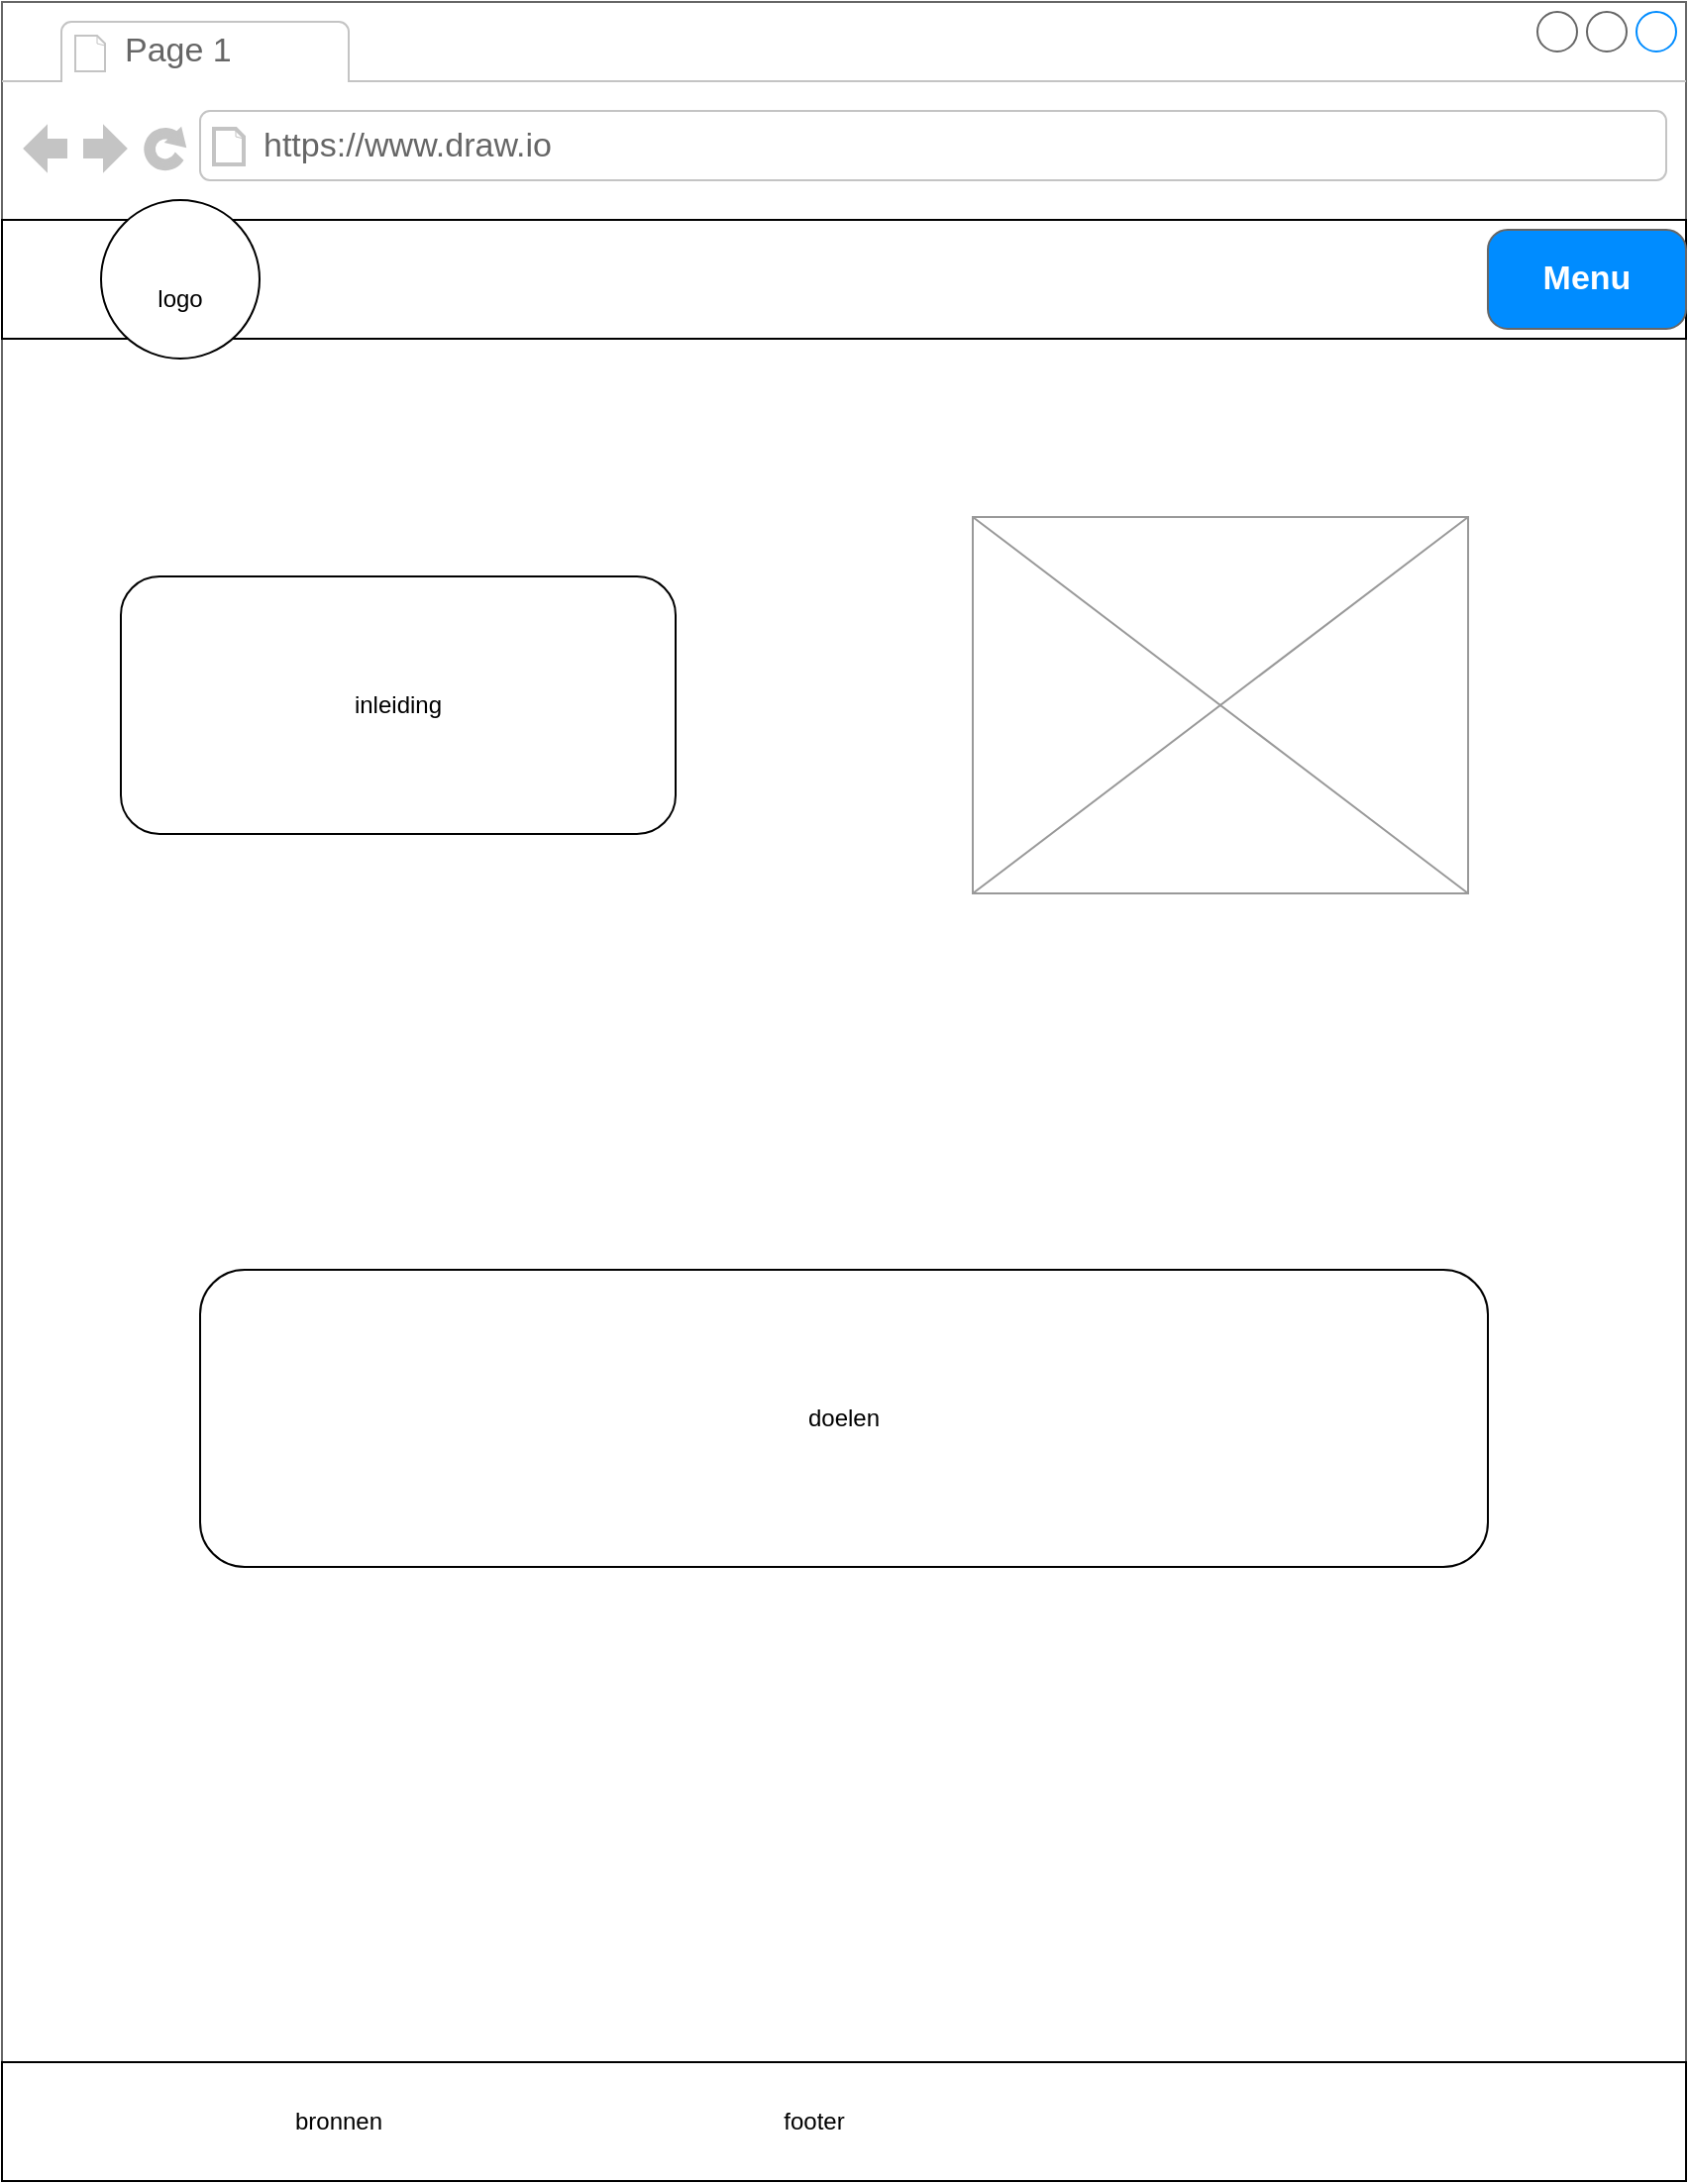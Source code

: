<mxfile version="20.8.10" type="github" pages="9">
  <diagram id="Pzr_eY6TAFjXS6eN8rMG" name="Index">
    <mxGraphModel dx="1050" dy="619" grid="1" gridSize="10" guides="1" tooltips="1" connect="1" arrows="1" fold="1" page="1" pageScale="1" pageWidth="850" pageHeight="1100" math="0" shadow="0">
      <root>
        <mxCell id="0" />
        <mxCell id="1" parent="0" />
        <mxCell id="2tMLCXLgGtxhxscsT99i-2" value="" style="strokeWidth=1;shadow=0;dashed=0;align=center;html=1;shape=mxgraph.mockup.containers.browserWindow;rSize=0;strokeColor=#666666;strokeColor2=#008cff;strokeColor3=#c4c4c4;mainText=,;recursiveResize=0;" parent="1" vertex="1">
          <mxGeometry width="850" height="1100" as="geometry" />
        </mxCell>
        <mxCell id="2tMLCXLgGtxhxscsT99i-3" value="Page 1" style="strokeWidth=1;shadow=0;dashed=0;align=center;html=1;shape=mxgraph.mockup.containers.anchor;fontSize=17;fontColor=#666666;align=left;" parent="2tMLCXLgGtxhxscsT99i-2" vertex="1">
          <mxGeometry x="60" y="12" width="110" height="26" as="geometry" />
        </mxCell>
        <mxCell id="2tMLCXLgGtxhxscsT99i-4" value="https://www.draw.io" style="strokeWidth=1;shadow=0;dashed=0;align=center;html=1;shape=mxgraph.mockup.containers.anchor;rSize=0;fontSize=17;fontColor=#666666;align=left;" parent="2tMLCXLgGtxhxscsT99i-2" vertex="1">
          <mxGeometry x="130" y="60" width="250" height="26" as="geometry" />
        </mxCell>
        <mxCell id="2tMLCXLgGtxhxscsT99i-5" value="" style="verticalLabelPosition=bottom;shadow=0;dashed=0;align=center;html=1;verticalAlign=top;strokeWidth=1;shape=mxgraph.mockup.graphics.simpleIcon;strokeColor=#999999;" parent="2tMLCXLgGtxhxscsT99i-2" vertex="1">
          <mxGeometry x="490" y="260" width="250" height="190" as="geometry" />
        </mxCell>
        <mxCell id="2tMLCXLgGtxhxscsT99i-6" value="" style="rounded=1;whiteSpace=wrap;html=1;" parent="2tMLCXLgGtxhxscsT99i-2" vertex="1">
          <mxGeometry x="60" y="290" width="280" height="130" as="geometry" />
        </mxCell>
        <mxCell id="2tMLCXLgGtxhxscsT99i-7" value="inleiding" style="text;html=1;strokeColor=none;fillColor=none;align=center;verticalAlign=middle;whiteSpace=wrap;rounded=0;" parent="2tMLCXLgGtxhxscsT99i-2" vertex="1">
          <mxGeometry x="170" y="340" width="60" height="30" as="geometry" />
        </mxCell>
        <mxCell id="8a8pJDri5mesPNwX4qfL-1" value="" style="rounded=1;whiteSpace=wrap;html=1;" parent="2tMLCXLgGtxhxscsT99i-2" vertex="1">
          <mxGeometry x="100" y="640" width="650" height="150" as="geometry" />
        </mxCell>
        <mxCell id="8a8pJDri5mesPNwX4qfL-2" value="doelen" style="text;html=1;strokeColor=none;fillColor=none;align=center;verticalAlign=middle;whiteSpace=wrap;rounded=0;" parent="2tMLCXLgGtxhxscsT99i-2" vertex="1">
          <mxGeometry x="395" y="700" width="60" height="30" as="geometry" />
        </mxCell>
        <mxCell id="nn7Re_Iby2uE4J1eIDlI-2" value="" style="rounded=0;whiteSpace=wrap;html=1;" parent="2tMLCXLgGtxhxscsT99i-2" vertex="1">
          <mxGeometry y="110" width="850" height="60" as="geometry" />
        </mxCell>
        <mxCell id="2tMLCXLgGtxhxscsT99i-8" value="Menu" style="strokeWidth=1;shadow=0;dashed=0;align=center;html=1;shape=mxgraph.mockup.buttons.button;strokeColor=#666666;fontColor=#ffffff;mainText=;buttonStyle=round;fontSize=17;fontStyle=1;fillColor=#008cff;whiteSpace=wrap;" parent="2tMLCXLgGtxhxscsT99i-2" vertex="1">
          <mxGeometry x="750" y="115" width="100" height="50" as="geometry" />
        </mxCell>
        <mxCell id="nn7Re_Iby2uE4J1eIDlI-3" value="" style="ellipse;whiteSpace=wrap;html=1;" parent="2tMLCXLgGtxhxscsT99i-2" vertex="1">
          <mxGeometry x="50" y="100" width="80" height="80" as="geometry" />
        </mxCell>
        <mxCell id="nn7Re_Iby2uE4J1eIDlI-4" value="logo" style="text;html=1;strokeColor=none;fillColor=none;align=center;verticalAlign=middle;whiteSpace=wrap;rounded=0;" parent="2tMLCXLgGtxhxscsT99i-2" vertex="1">
          <mxGeometry x="60" y="135" width="60" height="30" as="geometry" />
        </mxCell>
        <mxCell id="BaTERCgEul8pDrhWD7RB-1" value="" style="rounded=0;whiteSpace=wrap;html=1;" parent="1" vertex="1">
          <mxGeometry y="1040" width="850" height="60" as="geometry" />
        </mxCell>
        <mxCell id="BaTERCgEul8pDrhWD7RB-2" value="footer" style="text;html=1;strokeColor=none;fillColor=none;align=center;verticalAlign=middle;whiteSpace=wrap;rounded=0;" parent="1" vertex="1">
          <mxGeometry x="380" y="1055" width="60" height="30" as="geometry" />
        </mxCell>
        <mxCell id="G6WvPUqqgKdfgfwX8v86-1" value="bronnen" style="text;html=1;strokeColor=none;fillColor=none;align=center;verticalAlign=middle;whiteSpace=wrap;rounded=0;" parent="1" vertex="1">
          <mxGeometry x="140" y="1055" width="60" height="30" as="geometry" />
        </mxCell>
      </root>
    </mxGraphModel>
  </diagram>
  <diagram id="-AiWZFtvpDEUgI35Vn-Z" name="Contact">
    <mxGraphModel dx="1050" dy="619" grid="1" gridSize="10" guides="1" tooltips="1" connect="1" arrows="1" fold="1" page="1" pageScale="1" pageWidth="850" pageHeight="1100" math="0" shadow="0">
      <root>
        <mxCell id="0" />
        <mxCell id="1" parent="0" />
        <mxCell id="u20uxReFybK0yfaZ11ju-1" value="" style="strokeWidth=1;shadow=0;dashed=0;align=center;html=1;shape=mxgraph.mockup.containers.browserWindow;rSize=0;strokeColor=#666666;strokeColor2=#008cff;strokeColor3=#c4c4c4;mainText=,;recursiveResize=0;" parent="1" vertex="1">
          <mxGeometry width="850" height="1100" as="geometry" />
        </mxCell>
        <mxCell id="u20uxReFybK0yfaZ11ju-2" value="Page 1" style="strokeWidth=1;shadow=0;dashed=0;align=center;html=1;shape=mxgraph.mockup.containers.anchor;fontSize=17;fontColor=#666666;align=left;" parent="u20uxReFybK0yfaZ11ju-1" vertex="1">
          <mxGeometry x="60" y="12" width="110" height="26" as="geometry" />
        </mxCell>
        <mxCell id="u20uxReFybK0yfaZ11ju-3" value="https://www.draw.io" style="strokeWidth=1;shadow=0;dashed=0;align=center;html=1;shape=mxgraph.mockup.containers.anchor;rSize=0;fontSize=17;fontColor=#666666;align=left;" parent="u20uxReFybK0yfaZ11ju-1" vertex="1">
          <mxGeometry x="130" y="60" width="250" height="26" as="geometry" />
        </mxCell>
        <mxCell id="u20uxReFybK0yfaZ11ju-7" value="Menu" style="strokeWidth=1;shadow=0;dashed=0;align=center;html=1;shape=mxgraph.mockup.buttons.button;strokeColor=#666666;fontColor=#ffffff;mainText=;buttonStyle=round;fontSize=17;fontStyle=1;fillColor=#008cff;whiteSpace=wrap;" parent="u20uxReFybK0yfaZ11ju-1" vertex="1">
          <mxGeometry x="740" y="120" width="100" height="50" as="geometry" />
        </mxCell>
        <mxCell id="u20uxReFybK0yfaZ11ju-8" value="Text" style="text;html=1;strokeColor=none;fillColor=none;align=center;verticalAlign=middle;whiteSpace=wrap;rounded=0;" parent="u20uxReFybK0yfaZ11ju-1" vertex="1">
          <mxGeometry x="320" y="150" width="210" height="80" as="geometry" />
        </mxCell>
        <mxCell id="u20uxReFybK0yfaZ11ju-9" value="" style="rounded=1;whiteSpace=wrap;html=1;" parent="u20uxReFybK0yfaZ11ju-1" vertex="1">
          <mxGeometry x="120" y="310" width="120" height="30" as="geometry" />
        </mxCell>
        <mxCell id="u20uxReFybK0yfaZ11ju-10" value="" style="rounded=1;whiteSpace=wrap;html=1;" parent="u20uxReFybK0yfaZ11ju-1" vertex="1">
          <mxGeometry x="120" y="380" width="120" height="30" as="geometry" />
        </mxCell>
        <mxCell id="u20uxReFybK0yfaZ11ju-11" value="" style="rounded=1;whiteSpace=wrap;html=1;" parent="u20uxReFybK0yfaZ11ju-1" vertex="1">
          <mxGeometry x="120" y="520" width="400" height="140" as="geometry" />
        </mxCell>
        <mxCell id="u20uxReFybK0yfaZ11ju-12" value="Naam" style="text;html=1;strokeColor=none;fillColor=none;align=center;verticalAlign=middle;whiteSpace=wrap;rounded=0;" parent="u20uxReFybK0yfaZ11ju-1" vertex="1">
          <mxGeometry x="120" y="280" width="120" height="30" as="geometry" />
        </mxCell>
        <mxCell id="u20uxReFybK0yfaZ11ju-13" value="E-mail" style="text;html=1;strokeColor=none;fillColor=none;align=center;verticalAlign=middle;whiteSpace=wrap;rounded=0;" parent="u20uxReFybK0yfaZ11ju-1" vertex="1">
          <mxGeometry x="120" y="350" width="120" height="30" as="geometry" />
        </mxCell>
        <mxCell id="xnPiHx_MzZ2OeG_B4O0x-1" value="" style="rounded=1;whiteSpace=wrap;html=1;" vertex="1" parent="u20uxReFybK0yfaZ11ju-1">
          <mxGeometry x="120" y="450" width="120" height="30" as="geometry" />
        </mxCell>
        <mxCell id="xnPiHx_MzZ2OeG_B4O0x-2" value="Telefoon (optioneel)" style="text;html=1;strokeColor=none;fillColor=none;align=center;verticalAlign=middle;whiteSpace=wrap;rounded=0;" vertex="1" parent="u20uxReFybK0yfaZ11ju-1">
          <mxGeometry x="120" y="420" width="120" height="30" as="geometry" />
        </mxCell>
        <mxCell id="xnPiHx_MzZ2OeG_B4O0x-4" value="Bericht" style="text;html=1;strokeColor=none;fillColor=none;align=center;verticalAlign=middle;whiteSpace=wrap;rounded=0;" vertex="1" parent="u20uxReFybK0yfaZ11ju-1">
          <mxGeometry x="120" y="490" width="120" height="30" as="geometry" />
        </mxCell>
        <mxCell id="xnPiHx_MzZ2OeG_B4O0x-5" value="" style="rounded=1;whiteSpace=wrap;html=1;" vertex="1" parent="u20uxReFybK0yfaZ11ju-1">
          <mxGeometry x="520" y="310" width="260" height="160" as="geometry" />
        </mxCell>
        <mxCell id="xnPiHx_MzZ2OeG_B4O0x-6" value="of via" style="text;html=1;strokeColor=none;fillColor=none;align=center;verticalAlign=middle;whiteSpace=wrap;rounded=0;" vertex="1" parent="u20uxReFybK0yfaZ11ju-1">
          <mxGeometry x="530" y="280" width="60" height="30" as="geometry" />
        </mxCell>
        <mxCell id="xnPiHx_MzZ2OeG_B4O0x-7" value="" style="rounded=0;whiteSpace=wrap;html=1;" vertex="1" parent="u20uxReFybK0yfaZ11ju-1">
          <mxGeometry y="1040" width="850" height="60" as="geometry" />
        </mxCell>
        <mxCell id="xnPiHx_MzZ2OeG_B4O0x-8" value="footer" style="text;html=1;strokeColor=none;fillColor=none;align=center;verticalAlign=middle;whiteSpace=wrap;rounded=0;" vertex="1" parent="u20uxReFybK0yfaZ11ju-1">
          <mxGeometry x="380" y="1055" width="60" height="30" as="geometry" />
        </mxCell>
        <mxCell id="fdCFlThhsnBc-i2Vu3CM-1" value="" style="rounded=0;whiteSpace=wrap;html=1;" vertex="1" parent="1">
          <mxGeometry y="110" width="850" height="60" as="geometry" />
        </mxCell>
        <mxCell id="fdCFlThhsnBc-i2Vu3CM-2" value="Menu" style="strokeWidth=1;shadow=0;dashed=0;align=center;html=1;shape=mxgraph.mockup.buttons.button;strokeColor=#666666;fontColor=#ffffff;mainText=;buttonStyle=round;fontSize=17;fontStyle=1;fillColor=#008cff;whiteSpace=wrap;" vertex="1" parent="1">
          <mxGeometry x="750" y="115" width="100" height="50" as="geometry" />
        </mxCell>
        <mxCell id="fdCFlThhsnBc-i2Vu3CM-3" value="" style="ellipse;whiteSpace=wrap;html=1;" vertex="1" parent="1">
          <mxGeometry x="50" y="100" width="80" height="80" as="geometry" />
        </mxCell>
        <mxCell id="fdCFlThhsnBc-i2Vu3CM-4" value="logo" style="text;html=1;strokeColor=none;fillColor=none;align=center;verticalAlign=middle;whiteSpace=wrap;rounded=0;" vertex="1" parent="1">
          <mxGeometry x="60" y="135" width="60" height="30" as="geometry" />
        </mxCell>
        <mxCell id="en0lUJnHulJlVturUt8U-1" value="bronnen" style="text;html=1;strokeColor=none;fillColor=none;align=center;verticalAlign=middle;whiteSpace=wrap;rounded=0;" vertex="1" parent="1">
          <mxGeometry x="140" y="1055" width="60" height="30" as="geometry" />
        </mxCell>
      </root>
    </mxGraphModel>
  </diagram>
  <diagram id="olw1ojuvw0_TwGcCgYuj" name="Over ons">
    <mxGraphModel dx="1050" dy="619" grid="1" gridSize="10" guides="1" tooltips="1" connect="1" arrows="1" fold="1" page="1" pageScale="1" pageWidth="850" pageHeight="1100" math="0" shadow="0">
      <root>
        <mxCell id="0" />
        <mxCell id="1" parent="0" />
        <mxCell id="D9_eS9GDZQzGAi7dqaHU-1" value="" style="strokeWidth=1;shadow=0;dashed=0;align=center;html=1;shape=mxgraph.mockup.containers.browserWindow;rSize=0;strokeColor=#666666;strokeColor2=#008cff;strokeColor3=#c4c4c4;mainText=,;recursiveResize=0;" parent="1" vertex="1">
          <mxGeometry width="850" height="1100" as="geometry" />
        </mxCell>
        <mxCell id="D9_eS9GDZQzGAi7dqaHU-2" value="Page 1" style="strokeWidth=1;shadow=0;dashed=0;align=center;html=1;shape=mxgraph.mockup.containers.anchor;fontSize=17;fontColor=#666666;align=left;" parent="D9_eS9GDZQzGAi7dqaHU-1" vertex="1">
          <mxGeometry x="60" y="12" width="110" height="26" as="geometry" />
        </mxCell>
        <mxCell id="D9_eS9GDZQzGAi7dqaHU-3" value="https://www.draw.io" style="strokeWidth=1;shadow=0;dashed=0;align=center;html=1;shape=mxgraph.mockup.containers.anchor;rSize=0;fontSize=17;fontColor=#666666;align=left;" parent="D9_eS9GDZQzGAi7dqaHU-1" vertex="1">
          <mxGeometry x="130" y="60" width="250" height="26" as="geometry" />
        </mxCell>
        <mxCell id="D9_eS9GDZQzGAi7dqaHU-4" value="Menu" style="strokeWidth=1;shadow=0;dashed=0;align=center;html=1;shape=mxgraph.mockup.buttons.button;strokeColor=#666666;fontColor=#ffffff;mainText=;buttonStyle=round;fontSize=17;fontStyle=1;fillColor=#008cff;whiteSpace=wrap;" parent="D9_eS9GDZQzGAi7dqaHU-1" vertex="1">
          <mxGeometry x="740" y="120" width="100" height="50" as="geometry" />
        </mxCell>
        <mxCell id="D9_eS9GDZQzGAi7dqaHU-11" value="Over ons" style="text;html=1;strokeColor=none;fillColor=none;align=center;verticalAlign=middle;whiteSpace=wrap;rounded=0;" parent="D9_eS9GDZQzGAi7dqaHU-1" vertex="1">
          <mxGeometry x="380" y="170" width="60" height="30" as="geometry" />
        </mxCell>
        <mxCell id="D9_eS9GDZQzGAi7dqaHU-12" value="" style="rounded=1;whiteSpace=wrap;html=1;" parent="D9_eS9GDZQzGAi7dqaHU-1" vertex="1">
          <mxGeometry x="80" y="690" width="120" height="240" as="geometry" />
        </mxCell>
        <mxCell id="D9_eS9GDZQzGAi7dqaHU-13" value="" style="rounded=1;whiteSpace=wrap;html=1;" parent="D9_eS9GDZQzGAi7dqaHU-1" vertex="1">
          <mxGeometry x="365" y="690" width="120" height="250" as="geometry" />
        </mxCell>
        <mxCell id="D9_eS9GDZQzGAi7dqaHU-14" value="" style="rounded=1;whiteSpace=wrap;html=1;" parent="D9_eS9GDZQzGAi7dqaHU-1" vertex="1">
          <mxGeometry x="620" y="685" width="120" height="250" as="geometry" />
        </mxCell>
        <mxCell id="D9_eS9GDZQzGAi7dqaHU-17" value="" style="verticalLabelPosition=bottom;shadow=0;dashed=0;align=center;html=1;verticalAlign=top;strokeWidth=1;shape=mxgraph.mockup.containers.userMale;strokeColor=#666666;strokeColor2=#008cff;" parent="D9_eS9GDZQzGAi7dqaHU-1" vertex="1">
          <mxGeometry x="90" y="490" width="100" height="100" as="geometry" />
        </mxCell>
        <mxCell id="D9_eS9GDZQzGAi7dqaHU-16" value="" style="verticalLabelPosition=bottom;shadow=0;dashed=0;align=center;html=1;verticalAlign=top;strokeWidth=1;shape=mxgraph.mockup.containers.userMale;strokeColor=#666666;strokeColor2=#008cff;" parent="D9_eS9GDZQzGAi7dqaHU-1" vertex="1">
          <mxGeometry x="375" y="490" width="100" height="100" as="geometry" />
        </mxCell>
        <mxCell id="D9_eS9GDZQzGAi7dqaHU-18" value="" style="verticalLabelPosition=bottom;shadow=0;dashed=0;align=center;html=1;verticalAlign=top;strokeWidth=1;shape=mxgraph.mockup.containers.userMale;strokeColor=#666666;strokeColor2=#008cff;" parent="D9_eS9GDZQzGAi7dqaHU-1" vertex="1">
          <mxGeometry x="630" y="490" width="100" height="100" as="geometry" />
        </mxCell>
        <mxCell id="BXlhLbS4ZcYWJOLqj0ri-7" value="rechts" style="text;html=1;strokeColor=none;fillColor=none;align=center;verticalAlign=middle;whiteSpace=wrap;rounded=0;rotation=90;" vertex="1" parent="D9_eS9GDZQzGAi7dqaHU-1">
          <mxGeometry x="460" y="340" width="60" height="30" as="geometry" />
        </mxCell>
        <mxCell id="BXlhLbS4ZcYWJOLqj0ri-8" value="progressief" style="text;html=1;strokeColor=none;fillColor=none;align=center;verticalAlign=middle;whiteSpace=wrap;rounded=0;rotation=0;" vertex="1" parent="D9_eS9GDZQzGAi7dqaHU-1">
          <mxGeometry x="365" y="240" width="60" height="30" as="geometry" />
        </mxCell>
        <mxCell id="BXlhLbS4ZcYWJOLqj0ri-9" value="links" style="text;html=1;strokeColor=none;fillColor=none;align=center;verticalAlign=middle;whiteSpace=wrap;rounded=0;rotation=-90;" vertex="1" parent="D9_eS9GDZQzGAi7dqaHU-1">
          <mxGeometry x="250" y="340" width="60" height="30" as="geometry" />
        </mxCell>
        <mxCell id="BXlhLbS4ZcYWJOLqj0ri-10" value="progressief" style="text;html=1;strokeColor=none;fillColor=none;align=center;verticalAlign=middle;whiteSpace=wrap;rounded=0;rotation=0;" vertex="1" parent="D9_eS9GDZQzGAi7dqaHU-1">
          <mxGeometry x="365" y="240" width="60" height="30" as="geometry" />
        </mxCell>
        <mxCell id="BXlhLbS4ZcYWJOLqj0ri-11" value="conservatief" style="text;html=1;strokeColor=none;fillColor=none;align=center;verticalAlign=middle;whiteSpace=wrap;rounded=0;rotation=0;" vertex="1" parent="D9_eS9GDZQzGAi7dqaHU-1">
          <mxGeometry x="360" y="430" width="60" height="30" as="geometry" />
        </mxCell>
        <mxCell id="XgoNqwLDjCBQtyo4r8gZ-1" value="" style="rounded=0;whiteSpace=wrap;html=1;" vertex="1" parent="1">
          <mxGeometry y="110" width="850" height="60" as="geometry" />
        </mxCell>
        <mxCell id="XgoNqwLDjCBQtyo4r8gZ-2" value="Menu" style="strokeWidth=1;shadow=0;dashed=0;align=center;html=1;shape=mxgraph.mockup.buttons.button;strokeColor=#666666;fontColor=#ffffff;mainText=;buttonStyle=round;fontSize=17;fontStyle=1;fillColor=#008cff;whiteSpace=wrap;" vertex="1" parent="1">
          <mxGeometry x="750" y="115" width="100" height="50" as="geometry" />
        </mxCell>
        <mxCell id="XgoNqwLDjCBQtyo4r8gZ-3" value="" style="ellipse;whiteSpace=wrap;html=1;" vertex="1" parent="1">
          <mxGeometry x="50" y="100" width="80" height="80" as="geometry" />
        </mxCell>
        <mxCell id="XgoNqwLDjCBQtyo4r8gZ-4" value="logo" style="text;html=1;strokeColor=none;fillColor=none;align=center;verticalAlign=middle;whiteSpace=wrap;rounded=0;" vertex="1" parent="1">
          <mxGeometry x="60" y="135" width="60" height="30" as="geometry" />
        </mxCell>
        <mxCell id="2Q2puLt5raTRz7s1LoaU-1" value="" style="rounded=0;whiteSpace=wrap;html=1;" vertex="1" parent="1">
          <mxGeometry y="1040" width="850" height="60" as="geometry" />
        </mxCell>
        <mxCell id="2Q2puLt5raTRz7s1LoaU-2" value="footer" style="text;html=1;strokeColor=none;fillColor=none;align=center;verticalAlign=middle;whiteSpace=wrap;rounded=0;" vertex="1" parent="1">
          <mxGeometry x="380" y="1055" width="60" height="30" as="geometry" />
        </mxCell>
        <mxCell id="BXlhLbS4ZcYWJOLqj0ri-5" value="" style="endArrow=none;html=1;rounded=0;entryX=0.5;entryY=0;entryDx=0;entryDy=0;exitX=0.5;exitY=1;exitDx=0;exitDy=0;" edge="1" parent="1">
          <mxGeometry width="50" height="50" relative="1" as="geometry">
            <mxPoint x="390" y="420" as="sourcePoint" />
            <mxPoint x="390" y="280" as="targetPoint" />
          </mxGeometry>
        </mxCell>
        <mxCell id="BXlhLbS4ZcYWJOLqj0ri-6" value="" style="endArrow=none;html=1;rounded=0;entryX=1;entryY=0.5;entryDx=0;entryDy=0;exitX=0;exitY=0.5;exitDx=0;exitDy=0;" edge="1" parent="1">
          <mxGeometry width="50" height="50" relative="1" as="geometry">
            <mxPoint x="320" y="350" as="sourcePoint" />
            <mxPoint x="460" y="350" as="targetPoint" />
          </mxGeometry>
        </mxCell>
        <mxCell id="Ha_v6lFFh-1NSgvYLW84-1" value="bronnen" style="text;html=1;strokeColor=none;fillColor=none;align=center;verticalAlign=middle;whiteSpace=wrap;rounded=0;" vertex="1" parent="1">
          <mxGeometry x="140" y="1055" width="60" height="30" as="geometry" />
        </mxCell>
      </root>
    </mxGraphModel>
  </diagram>
  <diagram id="4RY3r0hC-VWkrBpHnnE0" name="standpunt-1">
    <mxGraphModel dx="1050" dy="619" grid="1" gridSize="10" guides="1" tooltips="1" connect="1" arrows="1" fold="1" page="1" pageScale="1" pageWidth="850" pageHeight="1100" math="0" shadow="0">
      <root>
        <mxCell id="0" />
        <mxCell id="1" parent="0" />
        <mxCell id="2Ax1BWWbMg-pSqCOT0Ph-1" value="" style="strokeWidth=1;shadow=0;dashed=0;align=center;html=1;shape=mxgraph.mockup.containers.browserWindow;rSize=0;strokeColor=#666666;strokeColor2=#008cff;strokeColor3=#c4c4c4;mainText=,;recursiveResize=0;" parent="1" vertex="1">
          <mxGeometry width="850" height="1100" as="geometry" />
        </mxCell>
        <mxCell id="2Ax1BWWbMg-pSqCOT0Ph-2" value="Page 1" style="strokeWidth=1;shadow=0;dashed=0;align=center;html=1;shape=mxgraph.mockup.containers.anchor;fontSize=17;fontColor=#666666;align=left;" parent="2Ax1BWWbMg-pSqCOT0Ph-1" vertex="1">
          <mxGeometry x="60" y="12" width="110" height="26" as="geometry" />
        </mxCell>
        <mxCell id="2Ax1BWWbMg-pSqCOT0Ph-3" value="https://www.draw.io" style="strokeWidth=1;shadow=0;dashed=0;align=center;html=1;shape=mxgraph.mockup.containers.anchor;rSize=0;fontSize=17;fontColor=#666666;align=left;" parent="2Ax1BWWbMg-pSqCOT0Ph-1" vertex="1">
          <mxGeometry x="130" y="60" width="250" height="26" as="geometry" />
        </mxCell>
        <mxCell id="2Ax1BWWbMg-pSqCOT0Ph-4" value="Menu" style="strokeWidth=1;shadow=0;dashed=0;align=center;html=1;shape=mxgraph.mockup.buttons.button;strokeColor=#666666;fontColor=#ffffff;mainText=;buttonStyle=round;fontSize=17;fontStyle=1;fillColor=#008cff;whiteSpace=wrap;" parent="2Ax1BWWbMg-pSqCOT0Ph-1" vertex="1">
          <mxGeometry x="740" y="120" width="100" height="50" as="geometry" />
        </mxCell>
        <mxCell id="2Ax1BWWbMg-pSqCOT0Ph-12" value="standpunt-1" style="text;html=1;strokeColor=none;fillColor=none;align=center;verticalAlign=middle;whiteSpace=wrap;rounded=0;" parent="2Ax1BWWbMg-pSqCOT0Ph-1" vertex="1">
          <mxGeometry x="365" y="190" width="75" height="30" as="geometry" />
        </mxCell>
        <mxCell id="2Ax1BWWbMg-pSqCOT0Ph-13" value="" style="rounded=1;whiteSpace=wrap;html=1;" parent="2Ax1BWWbMg-pSqCOT0Ph-1" vertex="1">
          <mxGeometry x="110" y="340" width="380" height="160" as="geometry" />
        </mxCell>
        <mxCell id="2Ax1BWWbMg-pSqCOT0Ph-14" value="" style="rounded=1;whiteSpace=wrap;html=1;" parent="2Ax1BWWbMg-pSqCOT0Ph-1" vertex="1">
          <mxGeometry x="380" y="550" width="380" height="160" as="geometry" />
        </mxCell>
        <mxCell id="2Ax1BWWbMg-pSqCOT0Ph-15" value="" style="verticalLabelPosition=bottom;shadow=0;dashed=0;align=center;html=1;verticalAlign=top;strokeWidth=1;shape=mxgraph.mockup.graphics.simpleIcon;strokeColor=#999999;" parent="2Ax1BWWbMg-pSqCOT0Ph-1" vertex="1">
          <mxGeometry x="580" y="340" width="160" height="160" as="geometry" />
        </mxCell>
        <mxCell id="2Ax1BWWbMg-pSqCOT0Ph-16" value="" style="verticalLabelPosition=bottom;shadow=0;dashed=0;align=center;html=1;verticalAlign=top;strokeWidth=1;shape=mxgraph.mockup.graphics.simpleIcon;strokeColor=#999999;" parent="2Ax1BWWbMg-pSqCOT0Ph-1" vertex="1">
          <mxGeometry x="110" y="550" width="160" height="160" as="geometry" />
        </mxCell>
        <mxCell id="Gi4W8iq-nqEBoh1tIWAC-1" value="" style="rounded=0;whiteSpace=wrap;html=1;" vertex="1" parent="1">
          <mxGeometry y="110" width="850" height="60" as="geometry" />
        </mxCell>
        <mxCell id="Gi4W8iq-nqEBoh1tIWAC-2" value="Menu" style="strokeWidth=1;shadow=0;dashed=0;align=center;html=1;shape=mxgraph.mockup.buttons.button;strokeColor=#666666;fontColor=#ffffff;mainText=;buttonStyle=round;fontSize=17;fontStyle=1;fillColor=#008cff;whiteSpace=wrap;" vertex="1" parent="1">
          <mxGeometry x="750" y="115" width="100" height="50" as="geometry" />
        </mxCell>
        <mxCell id="Gi4W8iq-nqEBoh1tIWAC-3" value="" style="ellipse;whiteSpace=wrap;html=1;" vertex="1" parent="1">
          <mxGeometry x="50" y="100" width="80" height="80" as="geometry" />
        </mxCell>
        <mxCell id="Gi4W8iq-nqEBoh1tIWAC-4" value="logo" style="text;html=1;strokeColor=none;fillColor=none;align=center;verticalAlign=middle;whiteSpace=wrap;rounded=0;" vertex="1" parent="1">
          <mxGeometry x="60" y="135" width="60" height="30" as="geometry" />
        </mxCell>
        <mxCell id="8CZJCPKe5AZWLUi-9Fsn-1" value="" style="rounded=0;whiteSpace=wrap;html=1;" vertex="1" parent="1">
          <mxGeometry y="1040" width="850" height="60" as="geometry" />
        </mxCell>
        <mxCell id="8CZJCPKe5AZWLUi-9Fsn-2" value="footer" style="text;html=1;strokeColor=none;fillColor=none;align=center;verticalAlign=middle;whiteSpace=wrap;rounded=0;" vertex="1" parent="1">
          <mxGeometry x="380" y="1055" width="60" height="30" as="geometry" />
        </mxCell>
        <mxCell id="F2C7y-zvHrjzsCI62rxc-1" value="bronnen" style="text;html=1;strokeColor=none;fillColor=none;align=center;verticalAlign=middle;whiteSpace=wrap;rounded=0;" vertex="1" parent="1">
          <mxGeometry x="140" y="1055" width="60" height="30" as="geometry" />
        </mxCell>
      </root>
    </mxGraphModel>
  </diagram>
  <diagram id="FhpWXvKrixDwJeDTZikY" name="standpunt-2">
    <mxGraphModel dx="1050" dy="619" grid="1" gridSize="10" guides="1" tooltips="1" connect="1" arrows="1" fold="1" page="1" pageScale="1" pageWidth="850" pageHeight="1100" math="0" shadow="0">
      <root>
        <mxCell id="0" />
        <mxCell id="1" parent="0" />
        <mxCell id="VVOcuwoSQrEGgZOFtcTF-1" value="" style="strokeWidth=1;shadow=0;dashed=0;align=center;html=1;shape=mxgraph.mockup.containers.browserWindow;rSize=0;strokeColor=#666666;strokeColor2=#008cff;strokeColor3=#c4c4c4;mainText=,;recursiveResize=0;" parent="1" vertex="1">
          <mxGeometry width="850" height="1100" as="geometry" />
        </mxCell>
        <mxCell id="VVOcuwoSQrEGgZOFtcTF-2" value="Page 1" style="strokeWidth=1;shadow=0;dashed=0;align=center;html=1;shape=mxgraph.mockup.containers.anchor;fontSize=17;fontColor=#666666;align=left;" parent="VVOcuwoSQrEGgZOFtcTF-1" vertex="1">
          <mxGeometry x="60" y="12" width="110" height="26" as="geometry" />
        </mxCell>
        <mxCell id="VVOcuwoSQrEGgZOFtcTF-3" value="https://www.draw.io" style="strokeWidth=1;shadow=0;dashed=0;align=center;html=1;shape=mxgraph.mockup.containers.anchor;rSize=0;fontSize=17;fontColor=#666666;align=left;" parent="VVOcuwoSQrEGgZOFtcTF-1" vertex="1">
          <mxGeometry x="130" y="60" width="250" height="26" as="geometry" />
        </mxCell>
        <mxCell id="VVOcuwoSQrEGgZOFtcTF-4" value="Menu" style="strokeWidth=1;shadow=0;dashed=0;align=center;html=1;shape=mxgraph.mockup.buttons.button;strokeColor=#666666;fontColor=#ffffff;mainText=;buttonStyle=round;fontSize=17;fontStyle=1;fillColor=#008cff;whiteSpace=wrap;" parent="VVOcuwoSQrEGgZOFtcTF-1" vertex="1">
          <mxGeometry x="740" y="120" width="100" height="50" as="geometry" />
        </mxCell>
        <mxCell id="VVOcuwoSQrEGgZOFtcTF-5" value="standpunt-1" style="text;html=1;strokeColor=none;fillColor=none;align=center;verticalAlign=middle;whiteSpace=wrap;rounded=0;" parent="VVOcuwoSQrEGgZOFtcTF-1" vertex="1">
          <mxGeometry x="365" y="190" width="75" height="30" as="geometry" />
        </mxCell>
        <mxCell id="VVOcuwoSQrEGgZOFtcTF-6" value="" style="rounded=1;whiteSpace=wrap;html=1;" parent="VVOcuwoSQrEGgZOFtcTF-1" vertex="1">
          <mxGeometry x="110" y="340" width="380" height="160" as="geometry" />
        </mxCell>
        <mxCell id="VVOcuwoSQrEGgZOFtcTF-7" value="" style="rounded=1;whiteSpace=wrap;html=1;" parent="VVOcuwoSQrEGgZOFtcTF-1" vertex="1">
          <mxGeometry x="380" y="550" width="380" height="160" as="geometry" />
        </mxCell>
        <mxCell id="VVOcuwoSQrEGgZOFtcTF-8" value="" style="verticalLabelPosition=bottom;shadow=0;dashed=0;align=center;html=1;verticalAlign=top;strokeWidth=1;shape=mxgraph.mockup.graphics.simpleIcon;strokeColor=#999999;" parent="VVOcuwoSQrEGgZOFtcTF-1" vertex="1">
          <mxGeometry x="580" y="340" width="160" height="160" as="geometry" />
        </mxCell>
        <mxCell id="VVOcuwoSQrEGgZOFtcTF-9" value="" style="verticalLabelPosition=bottom;shadow=0;dashed=0;align=center;html=1;verticalAlign=top;strokeWidth=1;shape=mxgraph.mockup.graphics.simpleIcon;strokeColor=#999999;" parent="VVOcuwoSQrEGgZOFtcTF-1" vertex="1">
          <mxGeometry x="110" y="550" width="160" height="160" as="geometry" />
        </mxCell>
        <mxCell id="W1WXizFCq-HTGfSv5zra-1" value="" style="rounded=0;whiteSpace=wrap;html=1;" vertex="1" parent="1">
          <mxGeometry y="110" width="850" height="60" as="geometry" />
        </mxCell>
        <mxCell id="W1WXizFCq-HTGfSv5zra-2" value="Menu" style="strokeWidth=1;shadow=0;dashed=0;align=center;html=1;shape=mxgraph.mockup.buttons.button;strokeColor=#666666;fontColor=#ffffff;mainText=;buttonStyle=round;fontSize=17;fontStyle=1;fillColor=#008cff;whiteSpace=wrap;" vertex="1" parent="1">
          <mxGeometry x="750" y="115" width="100" height="50" as="geometry" />
        </mxCell>
        <mxCell id="W1WXizFCq-HTGfSv5zra-3" value="" style="ellipse;whiteSpace=wrap;html=1;" vertex="1" parent="1">
          <mxGeometry x="50" y="100" width="80" height="80" as="geometry" />
        </mxCell>
        <mxCell id="W1WXizFCq-HTGfSv5zra-4" value="logo" style="text;html=1;strokeColor=none;fillColor=none;align=center;verticalAlign=middle;whiteSpace=wrap;rounded=0;" vertex="1" parent="1">
          <mxGeometry x="60" y="135" width="60" height="30" as="geometry" />
        </mxCell>
        <mxCell id="eNw95vatVPBv13mLyA0D-1" value="" style="rounded=0;whiteSpace=wrap;html=1;" vertex="1" parent="1">
          <mxGeometry y="1040" width="850" height="60" as="geometry" />
        </mxCell>
        <mxCell id="eNw95vatVPBv13mLyA0D-2" value="footer" style="text;html=1;strokeColor=none;fillColor=none;align=center;verticalAlign=middle;whiteSpace=wrap;rounded=0;" vertex="1" parent="1">
          <mxGeometry x="380" y="1055" width="60" height="30" as="geometry" />
        </mxCell>
        <mxCell id="e0N8SkjwqEXjLAhsQc69-1" value="bronnen" style="text;html=1;strokeColor=none;fillColor=none;align=center;verticalAlign=middle;whiteSpace=wrap;rounded=0;" vertex="1" parent="1">
          <mxGeometry x="140" y="1055" width="60" height="30" as="geometry" />
        </mxCell>
      </root>
    </mxGraphModel>
  </diagram>
  <diagram id="5_KiQXz1xZ4t8Ks0jLxF" name="standpunt-3">
    <mxGraphModel dx="1050" dy="619" grid="1" gridSize="10" guides="1" tooltips="1" connect="1" arrows="1" fold="1" page="1" pageScale="1" pageWidth="850" pageHeight="1100" math="0" shadow="0">
      <root>
        <mxCell id="0" />
        <mxCell id="1" parent="0" />
        <mxCell id="-vxNyj1UbjFQrWXkAR63-1" value="" style="strokeWidth=1;shadow=0;dashed=0;align=center;html=1;shape=mxgraph.mockup.containers.browserWindow;rSize=0;strokeColor=#666666;strokeColor2=#008cff;strokeColor3=#c4c4c4;mainText=,;recursiveResize=0;" parent="1" vertex="1">
          <mxGeometry width="850" height="1100" as="geometry" />
        </mxCell>
        <mxCell id="-vxNyj1UbjFQrWXkAR63-2" value="Page 1" style="strokeWidth=1;shadow=0;dashed=0;align=center;html=1;shape=mxgraph.mockup.containers.anchor;fontSize=17;fontColor=#666666;align=left;" parent="-vxNyj1UbjFQrWXkAR63-1" vertex="1">
          <mxGeometry x="60" y="12" width="110" height="26" as="geometry" />
        </mxCell>
        <mxCell id="-vxNyj1UbjFQrWXkAR63-3" value="https://www.draw.io" style="strokeWidth=1;shadow=0;dashed=0;align=center;html=1;shape=mxgraph.mockup.containers.anchor;rSize=0;fontSize=17;fontColor=#666666;align=left;" parent="-vxNyj1UbjFQrWXkAR63-1" vertex="1">
          <mxGeometry x="130" y="60" width="250" height="26" as="geometry" />
        </mxCell>
        <mxCell id="-vxNyj1UbjFQrWXkAR63-4" value="Menu" style="strokeWidth=1;shadow=0;dashed=0;align=center;html=1;shape=mxgraph.mockup.buttons.button;strokeColor=#666666;fontColor=#ffffff;mainText=;buttonStyle=round;fontSize=17;fontStyle=1;fillColor=#008cff;whiteSpace=wrap;" parent="-vxNyj1UbjFQrWXkAR63-1" vertex="1">
          <mxGeometry x="740" y="120" width="100" height="50" as="geometry" />
        </mxCell>
        <mxCell id="-vxNyj1UbjFQrWXkAR63-5" value="standpunt-3" style="text;html=1;strokeColor=none;fillColor=none;align=center;verticalAlign=middle;whiteSpace=wrap;rounded=0;" parent="-vxNyj1UbjFQrWXkAR63-1" vertex="1">
          <mxGeometry x="365" y="190" width="75" height="30" as="geometry" />
        </mxCell>
        <mxCell id="-vxNyj1UbjFQrWXkAR63-6" value="" style="rounded=1;whiteSpace=wrap;html=1;" parent="-vxNyj1UbjFQrWXkAR63-1" vertex="1">
          <mxGeometry x="110" y="340" width="380" height="160" as="geometry" />
        </mxCell>
        <mxCell id="-vxNyj1UbjFQrWXkAR63-7" value="" style="rounded=1;whiteSpace=wrap;html=1;" parent="-vxNyj1UbjFQrWXkAR63-1" vertex="1">
          <mxGeometry x="380" y="550" width="380" height="160" as="geometry" />
        </mxCell>
        <mxCell id="-vxNyj1UbjFQrWXkAR63-8" value="" style="verticalLabelPosition=bottom;shadow=0;dashed=0;align=center;html=1;verticalAlign=top;strokeWidth=1;shape=mxgraph.mockup.graphics.simpleIcon;strokeColor=#999999;" parent="-vxNyj1UbjFQrWXkAR63-1" vertex="1">
          <mxGeometry x="580" y="340" width="160" height="160" as="geometry" />
        </mxCell>
        <mxCell id="-vxNyj1UbjFQrWXkAR63-9" value="" style="verticalLabelPosition=bottom;shadow=0;dashed=0;align=center;html=1;verticalAlign=top;strokeWidth=1;shape=mxgraph.mockup.graphics.simpleIcon;strokeColor=#999999;" parent="-vxNyj1UbjFQrWXkAR63-1" vertex="1">
          <mxGeometry x="110" y="550" width="160" height="160" as="geometry" />
        </mxCell>
        <mxCell id="hOiiuXHTPsC5rgFxDV0A-1" value="" style="rounded=0;whiteSpace=wrap;html=1;" vertex="1" parent="1">
          <mxGeometry y="110" width="850" height="60" as="geometry" />
        </mxCell>
        <mxCell id="hOiiuXHTPsC5rgFxDV0A-2" value="Menu" style="strokeWidth=1;shadow=0;dashed=0;align=center;html=1;shape=mxgraph.mockup.buttons.button;strokeColor=#666666;fontColor=#ffffff;mainText=;buttonStyle=round;fontSize=17;fontStyle=1;fillColor=#008cff;whiteSpace=wrap;" vertex="1" parent="1">
          <mxGeometry x="750" y="115" width="100" height="50" as="geometry" />
        </mxCell>
        <mxCell id="hOiiuXHTPsC5rgFxDV0A-3" value="" style="ellipse;whiteSpace=wrap;html=1;" vertex="1" parent="1">
          <mxGeometry x="50" y="100" width="80" height="80" as="geometry" />
        </mxCell>
        <mxCell id="hOiiuXHTPsC5rgFxDV0A-4" value="logo" style="text;html=1;strokeColor=none;fillColor=none;align=center;verticalAlign=middle;whiteSpace=wrap;rounded=0;" vertex="1" parent="1">
          <mxGeometry x="60" y="135" width="60" height="30" as="geometry" />
        </mxCell>
        <mxCell id="eW_0-L8-gg92je8qo9hs-1" value="" style="rounded=0;whiteSpace=wrap;html=1;" vertex="1" parent="1">
          <mxGeometry y="1040" width="850" height="60" as="geometry" />
        </mxCell>
        <mxCell id="eW_0-L8-gg92je8qo9hs-2" value="footer" style="text;html=1;strokeColor=none;fillColor=none;align=center;verticalAlign=middle;whiteSpace=wrap;rounded=0;" vertex="1" parent="1">
          <mxGeometry x="380" y="1055" width="60" height="30" as="geometry" />
        </mxCell>
        <mxCell id="ubCBODHPbIQ8zszsjNzV-1" value="bronnen" style="text;html=1;strokeColor=none;fillColor=none;align=center;verticalAlign=middle;whiteSpace=wrap;rounded=0;" vertex="1" parent="1">
          <mxGeometry x="140" y="1055" width="60" height="30" as="geometry" />
        </mxCell>
      </root>
    </mxGraphModel>
  </diagram>
  <diagram id="pSmfJ2NYbEgdJ98L5mV_" name="standpunt-4">
    <mxGraphModel dx="1050" dy="619" grid="1" gridSize="10" guides="1" tooltips="1" connect="1" arrows="1" fold="1" page="1" pageScale="1" pageWidth="850" pageHeight="1100" math="0" shadow="0">
      <root>
        <mxCell id="0" />
        <mxCell id="1" parent="0" />
        <mxCell id="C7wdoji0ST2lvxetq6US-1" value="" style="strokeWidth=1;shadow=0;dashed=0;align=center;html=1;shape=mxgraph.mockup.containers.browserWindow;rSize=0;strokeColor=#666666;strokeColor2=#008cff;strokeColor3=#c4c4c4;mainText=,;recursiveResize=0;" parent="1" vertex="1">
          <mxGeometry width="850" height="1100" as="geometry" />
        </mxCell>
        <mxCell id="C7wdoji0ST2lvxetq6US-2" value="Page 1" style="strokeWidth=1;shadow=0;dashed=0;align=center;html=1;shape=mxgraph.mockup.containers.anchor;fontSize=17;fontColor=#666666;align=left;" parent="C7wdoji0ST2lvxetq6US-1" vertex="1">
          <mxGeometry x="60" y="12" width="110" height="26" as="geometry" />
        </mxCell>
        <mxCell id="C7wdoji0ST2lvxetq6US-3" value="https://www.draw.io" style="strokeWidth=1;shadow=0;dashed=0;align=center;html=1;shape=mxgraph.mockup.containers.anchor;rSize=0;fontSize=17;fontColor=#666666;align=left;" parent="C7wdoji0ST2lvxetq6US-1" vertex="1">
          <mxGeometry x="130" y="60" width="250" height="26" as="geometry" />
        </mxCell>
        <mxCell id="C7wdoji0ST2lvxetq6US-4" value="Menu" style="strokeWidth=1;shadow=0;dashed=0;align=center;html=1;shape=mxgraph.mockup.buttons.button;strokeColor=#666666;fontColor=#ffffff;mainText=;buttonStyle=round;fontSize=17;fontStyle=1;fillColor=#008cff;whiteSpace=wrap;" parent="C7wdoji0ST2lvxetq6US-1" vertex="1">
          <mxGeometry x="740" y="120" width="100" height="50" as="geometry" />
        </mxCell>
        <mxCell id="C7wdoji0ST2lvxetq6US-5" value="standpunt-4" style="text;html=1;strokeColor=none;fillColor=none;align=center;verticalAlign=middle;whiteSpace=wrap;rounded=0;" parent="C7wdoji0ST2lvxetq6US-1" vertex="1">
          <mxGeometry x="365" y="190" width="75" height="30" as="geometry" />
        </mxCell>
        <mxCell id="C7wdoji0ST2lvxetq6US-6" value="" style="rounded=1;whiteSpace=wrap;html=1;" parent="C7wdoji0ST2lvxetq6US-1" vertex="1">
          <mxGeometry x="110" y="340" width="380" height="160" as="geometry" />
        </mxCell>
        <mxCell id="C7wdoji0ST2lvxetq6US-7" value="" style="rounded=1;whiteSpace=wrap;html=1;" parent="C7wdoji0ST2lvxetq6US-1" vertex="1">
          <mxGeometry x="380" y="550" width="380" height="160" as="geometry" />
        </mxCell>
        <mxCell id="C7wdoji0ST2lvxetq6US-8" value="" style="verticalLabelPosition=bottom;shadow=0;dashed=0;align=center;html=1;verticalAlign=top;strokeWidth=1;shape=mxgraph.mockup.graphics.simpleIcon;strokeColor=#999999;" parent="C7wdoji0ST2lvxetq6US-1" vertex="1">
          <mxGeometry x="580" y="340" width="160" height="160" as="geometry" />
        </mxCell>
        <mxCell id="C7wdoji0ST2lvxetq6US-9" value="" style="verticalLabelPosition=bottom;shadow=0;dashed=0;align=center;html=1;verticalAlign=top;strokeWidth=1;shape=mxgraph.mockup.graphics.simpleIcon;strokeColor=#999999;" parent="C7wdoji0ST2lvxetq6US-1" vertex="1">
          <mxGeometry x="110" y="550" width="160" height="160" as="geometry" />
        </mxCell>
        <mxCell id="CQuldoUquwouHCJ4stYj-1" value="" style="rounded=0;whiteSpace=wrap;html=1;" vertex="1" parent="1">
          <mxGeometry y="110" width="850" height="60" as="geometry" />
        </mxCell>
        <mxCell id="CQuldoUquwouHCJ4stYj-2" value="Menu" style="strokeWidth=1;shadow=0;dashed=0;align=center;html=1;shape=mxgraph.mockup.buttons.button;strokeColor=#666666;fontColor=#ffffff;mainText=;buttonStyle=round;fontSize=17;fontStyle=1;fillColor=#008cff;whiteSpace=wrap;" vertex="1" parent="1">
          <mxGeometry x="750" y="115" width="100" height="50" as="geometry" />
        </mxCell>
        <mxCell id="CQuldoUquwouHCJ4stYj-3" value="" style="ellipse;whiteSpace=wrap;html=1;" vertex="1" parent="1">
          <mxGeometry x="50" y="100" width="80" height="80" as="geometry" />
        </mxCell>
        <mxCell id="CQuldoUquwouHCJ4stYj-4" value="logo" style="text;html=1;strokeColor=none;fillColor=none;align=center;verticalAlign=middle;whiteSpace=wrap;rounded=0;" vertex="1" parent="1">
          <mxGeometry x="60" y="135" width="60" height="30" as="geometry" />
        </mxCell>
        <mxCell id="ZnfebKvg0ptdi-XR3MAD-1" value="" style="rounded=0;whiteSpace=wrap;html=1;" vertex="1" parent="1">
          <mxGeometry y="1040" width="850" height="60" as="geometry" />
        </mxCell>
        <mxCell id="ZnfebKvg0ptdi-XR3MAD-2" value="footer" style="text;html=1;strokeColor=none;fillColor=none;align=center;verticalAlign=middle;whiteSpace=wrap;rounded=0;" vertex="1" parent="1">
          <mxGeometry x="380" y="1055" width="60" height="30" as="geometry" />
        </mxCell>
        <mxCell id="fIqootIatmFmqIs12UTH-1" value="bronnen" style="text;html=1;strokeColor=none;fillColor=none;align=center;verticalAlign=middle;whiteSpace=wrap;rounded=0;" vertex="1" parent="1">
          <mxGeometry x="140" y="1055" width="60" height="30" as="geometry" />
        </mxCell>
      </root>
    </mxGraphModel>
  </diagram>
  <diagram id="Gdam3G8l3oJIVer_LNGS" name="menu-1">
    <mxGraphModel dx="1050" dy="619" grid="1" gridSize="10" guides="1" tooltips="1" connect="1" arrows="1" fold="1" page="1" pageScale="1" pageWidth="850" pageHeight="1100" math="0" shadow="0">
      <root>
        <mxCell id="0" />
        <mxCell id="1" parent="0" />
        <mxCell id="gjaQNQve4xX12U1KFK9T-1" value="" style="strokeWidth=1;shadow=0;dashed=0;align=left;html=1;shape=mxgraph.mockup.containers.browserWindow;rSize=0;strokeColor=#666666;strokeColor2=#008cff;strokeColor3=#c4c4c4;mainText=,;recursiveResize=0;" parent="1" vertex="1">
          <mxGeometry width="850" height="1100" as="geometry" />
        </mxCell>
        <mxCell id="gjaQNQve4xX12U1KFK9T-2" value="Page 1" style="strokeWidth=1;shadow=0;dashed=0;align=center;html=1;shape=mxgraph.mockup.containers.anchor;fontSize=17;fontColor=#666666;align=left;" parent="gjaQNQve4xX12U1KFK9T-1" vertex="1">
          <mxGeometry x="60" y="12" width="110" height="26" as="geometry" />
        </mxCell>
        <mxCell id="gjaQNQve4xX12U1KFK9T-3" value="https://www.draw.io" style="strokeWidth=1;shadow=0;dashed=0;align=center;html=1;shape=mxgraph.mockup.containers.anchor;rSize=0;fontSize=17;fontColor=#666666;align=left;" parent="gjaQNQve4xX12U1KFK9T-1" vertex="1">
          <mxGeometry x="130" y="60" width="250" height="26" as="geometry" />
        </mxCell>
        <mxCell id="gjaQNQve4xX12U1KFK9T-11" value="" style="rounded=1;whiteSpace=wrap;html=1;fillColor=#dae8fc;strokeColor=#6c8ebf;" parent="gjaQNQve4xX12U1KFK9T-1" vertex="1">
          <mxGeometry x="560" y="120" width="290" height="510" as="geometry" />
        </mxCell>
        <mxCell id="gjaQNQve4xX12U1KFK9T-7" value="Menu" style="strokeWidth=1;shadow=0;dashed=0;align=center;html=1;shape=mxgraph.mockup.buttons.button;strokeColor=#666666;fontColor=#ffffff;mainText=;buttonStyle=round;fontSize=17;fontStyle=1;fillColor=#008cff;whiteSpace=wrap;" parent="gjaQNQve4xX12U1KFK9T-1" vertex="1">
          <mxGeometry x="560" y="120" width="100" height="50" as="geometry" />
        </mxCell>
        <mxCell id="gjaQNQve4xX12U1KFK9T-12" value="Standpunten&amp;nbsp; +" style="text;html=1;strokeColor=none;fillColor=none;align=left;verticalAlign=middle;whiteSpace=wrap;rounded=0;" parent="gjaQNQve4xX12U1KFK9T-1" vertex="1">
          <mxGeometry x="570" y="200" width="110" height="30" as="geometry" />
        </mxCell>
        <mxCell id="gjaQNQve4xX12U1KFK9T-13" value="Over ons" style="text;html=1;strokeColor=none;fillColor=none;align=center;verticalAlign=middle;whiteSpace=wrap;rounded=0;" parent="gjaQNQve4xX12U1KFK9T-1" vertex="1">
          <mxGeometry x="570" y="230" width="60" height="30" as="geometry" />
        </mxCell>
        <mxCell id="gjaQNQve4xX12U1KFK9T-14" value="Contant nemen?" style="text;html=1;strokeColor=none;fillColor=none;align=left;verticalAlign=middle;whiteSpace=wrap;rounded=0;" parent="gjaQNQve4xX12U1KFK9T-1" vertex="1">
          <mxGeometry x="570" y="260" width="100" height="30" as="geometry" />
        </mxCell>
        <mxCell id="ULqfRpYMLB1j7MSJ_J-M-1" value="" style="rounded=0;whiteSpace=wrap;html=1;" parent="1" vertex="1">
          <mxGeometry y="1040" width="850" height="60" as="geometry" />
        </mxCell>
        <mxCell id="ULqfRpYMLB1j7MSJ_J-M-2" value="footer" style="text;html=1;strokeColor=none;fillColor=none;align=center;verticalAlign=middle;whiteSpace=wrap;rounded=0;" parent="1" vertex="1">
          <mxGeometry x="380" y="1055" width="60" height="30" as="geometry" />
        </mxCell>
        <mxCell id="BBKu2jc5EyMDqI1cFDEd-1" value="bronnen" style="text;html=1;strokeColor=none;fillColor=none;align=center;verticalAlign=middle;whiteSpace=wrap;rounded=0;" parent="1" vertex="1">
          <mxGeometry x="140" y="1055" width="60" height="30" as="geometry" />
        </mxCell>
      </root>
    </mxGraphModel>
  </diagram>
  <diagram id="XCRmkURzjk_QOvU_Uzjw" name="menu-2">
    <mxGraphModel dx="1050" dy="619" grid="1" gridSize="10" guides="1" tooltips="1" connect="1" arrows="1" fold="1" page="1" pageScale="1" pageWidth="850" pageHeight="1100" math="0" shadow="0">
      <root>
        <mxCell id="0" />
        <mxCell id="1" parent="0" />
        <mxCell id="1c-bL5KXVD5eTW-zvxCn-1" value="" style="strokeWidth=1;shadow=0;dashed=0;align=left;html=1;shape=mxgraph.mockup.containers.browserWindow;rSize=0;strokeColor=#666666;strokeColor2=#008cff;strokeColor3=#c4c4c4;mainText=,;recursiveResize=0;" parent="1" vertex="1">
          <mxGeometry width="850" height="1100" as="geometry" />
        </mxCell>
        <mxCell id="1c-bL5KXVD5eTW-zvxCn-2" value="Page 1" style="strokeWidth=1;shadow=0;dashed=0;align=center;html=1;shape=mxgraph.mockup.containers.anchor;fontSize=17;fontColor=#666666;align=left;" parent="1c-bL5KXVD5eTW-zvxCn-1" vertex="1">
          <mxGeometry x="60" y="12" width="110" height="26" as="geometry" />
        </mxCell>
        <mxCell id="1c-bL5KXVD5eTW-zvxCn-3" value="https://www.draw.io" style="strokeWidth=1;shadow=0;dashed=0;align=center;html=1;shape=mxgraph.mockup.containers.anchor;rSize=0;fontSize=17;fontColor=#666666;align=left;" parent="1c-bL5KXVD5eTW-zvxCn-1" vertex="1">
          <mxGeometry x="130" y="60" width="250" height="26" as="geometry" />
        </mxCell>
        <mxCell id="1c-bL5KXVD5eTW-zvxCn-4" value="" style="rounded=1;whiteSpace=wrap;html=1;fillColor=#dae8fc;strokeColor=#6c8ebf;" parent="1c-bL5KXVD5eTW-zvxCn-1" vertex="1">
          <mxGeometry x="560" y="120" width="290" height="510" as="geometry" />
        </mxCell>
        <mxCell id="1c-bL5KXVD5eTW-zvxCn-5" value="Menu" style="strokeWidth=1;shadow=0;dashed=0;align=center;html=1;shape=mxgraph.mockup.buttons.button;strokeColor=#666666;fontColor=#ffffff;mainText=;buttonStyle=round;fontSize=17;fontStyle=1;fillColor=#008cff;whiteSpace=wrap;" parent="1c-bL5KXVD5eTW-zvxCn-1" vertex="1">
          <mxGeometry x="560" y="120" width="100" height="50" as="geometry" />
        </mxCell>
        <mxCell id="1c-bL5KXVD5eTW-zvxCn-6" value="Standpunten&amp;nbsp; -" style="text;html=1;strokeColor=none;fillColor=none;align=left;verticalAlign=middle;whiteSpace=wrap;rounded=0;" parent="1c-bL5KXVD5eTW-zvxCn-1" vertex="1">
          <mxGeometry x="570" y="200" width="110" height="30" as="geometry" />
        </mxCell>
        <mxCell id="1c-bL5KXVD5eTW-zvxCn-7" value="Over ons" style="text;html=1;strokeColor=none;fillColor=none;align=center;verticalAlign=middle;whiteSpace=wrap;rounded=0;" parent="1c-bL5KXVD5eTW-zvxCn-1" vertex="1">
          <mxGeometry x="570" y="350" width="60" height="30" as="geometry" />
        </mxCell>
        <mxCell id="1c-bL5KXVD5eTW-zvxCn-8" value="Contant nemen?" style="text;html=1;strokeColor=none;fillColor=none;align=left;verticalAlign=middle;whiteSpace=wrap;rounded=0;" parent="1c-bL5KXVD5eTW-zvxCn-1" vertex="1">
          <mxGeometry x="570" y="380" width="100" height="30" as="geometry" />
        </mxCell>
        <mxCell id="V5O26pCwfttqLtMOKMFN-1" value="Standpunt 1" style="text;html=1;strokeColor=none;fillColor=none;align=left;verticalAlign=middle;whiteSpace=wrap;rounded=0;" parent="1c-bL5KXVD5eTW-zvxCn-1" vertex="1">
          <mxGeometry x="580" y="230" width="110" height="30" as="geometry" />
        </mxCell>
        <mxCell id="V5O26pCwfttqLtMOKMFN-2" value="Standpunt 2" style="text;html=1;strokeColor=none;fillColor=none;align=left;verticalAlign=middle;whiteSpace=wrap;rounded=0;" parent="1c-bL5KXVD5eTW-zvxCn-1" vertex="1">
          <mxGeometry x="580" y="260" width="110" height="30" as="geometry" />
        </mxCell>
        <mxCell id="V5O26pCwfttqLtMOKMFN-3" value="Standpunt 3" style="text;html=1;strokeColor=none;fillColor=none;align=left;verticalAlign=middle;whiteSpace=wrap;rounded=0;" parent="1c-bL5KXVD5eTW-zvxCn-1" vertex="1">
          <mxGeometry x="580" y="290" width="110" height="30" as="geometry" />
        </mxCell>
        <mxCell id="V5O26pCwfttqLtMOKMFN-4" value="Standpunt 4" style="text;html=1;strokeColor=none;fillColor=none;align=left;verticalAlign=middle;whiteSpace=wrap;rounded=0;" parent="1c-bL5KXVD5eTW-zvxCn-1" vertex="1">
          <mxGeometry x="580" y="320" width="110" height="30" as="geometry" />
        </mxCell>
        <mxCell id="laXVn_7E9KSad2rlammL-1" value="" style="rounded=0;whiteSpace=wrap;html=1;" parent="1" vertex="1">
          <mxGeometry y="1040" width="850" height="60" as="geometry" />
        </mxCell>
        <mxCell id="laXVn_7E9KSad2rlammL-2" value="footer" style="text;html=1;strokeColor=none;fillColor=none;align=center;verticalAlign=middle;whiteSpace=wrap;rounded=0;" parent="1" vertex="1">
          <mxGeometry x="380" y="1055" width="60" height="30" as="geometry" />
        </mxCell>
        <mxCell id="ShYO0tYOPz2rU15CgLoH-1" value="bronnen" style="text;html=1;strokeColor=none;fillColor=none;align=center;verticalAlign=middle;whiteSpace=wrap;rounded=0;" parent="1" vertex="1">
          <mxGeometry x="140" y="1055" width="60" height="30" as="geometry" />
        </mxCell>
      </root>
    </mxGraphModel>
  </diagram>
</mxfile>

